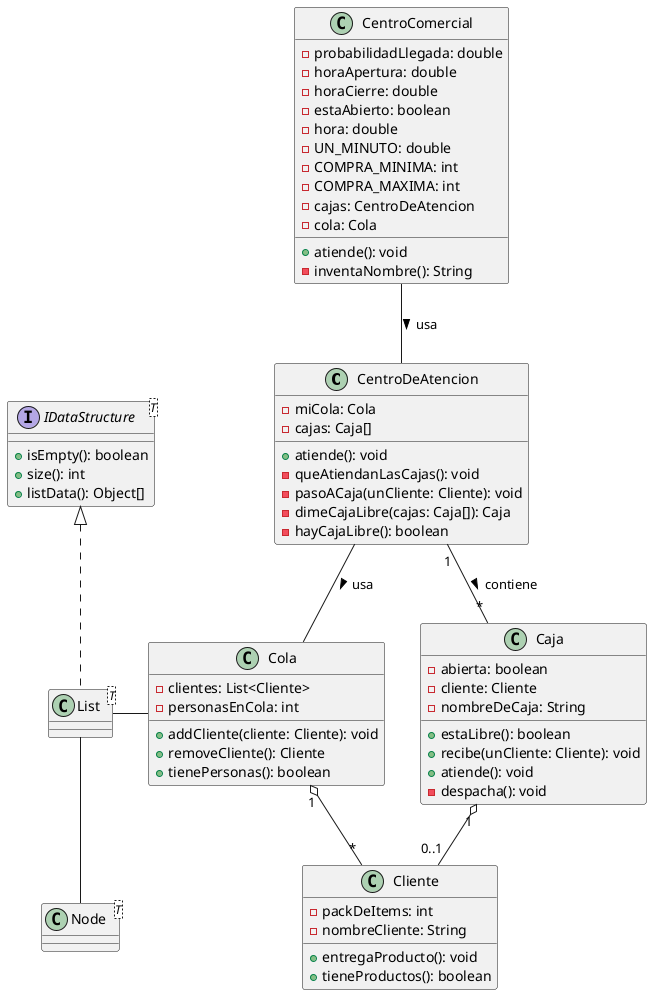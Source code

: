 @startuml

class CentroDeAtencion {
    - miCola: Cola
    - cajas: Caja[]
    + atiende(): void
    - queAtiendanLasCajas(): void
    - pasoACaja(unCliente: Cliente): void
    - dimeCajaLibre(cajas: Caja[]): Caja
    - hayCajaLibre(): boolean
}

class Caja {
    - abierta: boolean
    - cliente: Cliente
    - nombreDeCaja: String
    + estaLibre(): boolean
    + recibe(unCliente: Cliente): void
    + atiende(): void
    - despacha(): void
}

class Cliente {
    - packDeItems: int
    - nombreCliente: String
    + entregaProducto(): void
    + tieneProductos(): boolean
}

class Cola {
    - clientes: List<Cliente>
    - personasEnCola: int
    + addCliente(cliente: Cliente): void
    + removeCliente(): Cliente
    + tienePersonas(): boolean
}

class CentroComercial {
    - probabilidadLlegada: double
    - horaApertura: double
    - horaCierre: double
    - estaAbierto: boolean
    - hora: double
    - UN_MINUTO: double
    - COMPRA_MINIMA: int
    - COMPRA_MAXIMA: int
    - cajas: CentroDeAtencion
    - cola: Cola
    + atiende(): void
    - inventaNombre(): String
}

class List<T> {
}

class Node<T> {
}

interface IDataStructure<T> {
    + isEmpty(): boolean
    + size(): int
    + listData(): Object[]
}

Caja "1" o-- "0..1" Cliente 
Cola "1" o-- "*" Cliente 
CentroDeAtencion "1" -- "*" Caja : contiene >
CentroDeAtencion -- Cola : usa >
CentroComercial -- CentroDeAtencion : usa >
Cola -l- List 
List -- Node 
List .u.|> IDataStructure

@enduml
